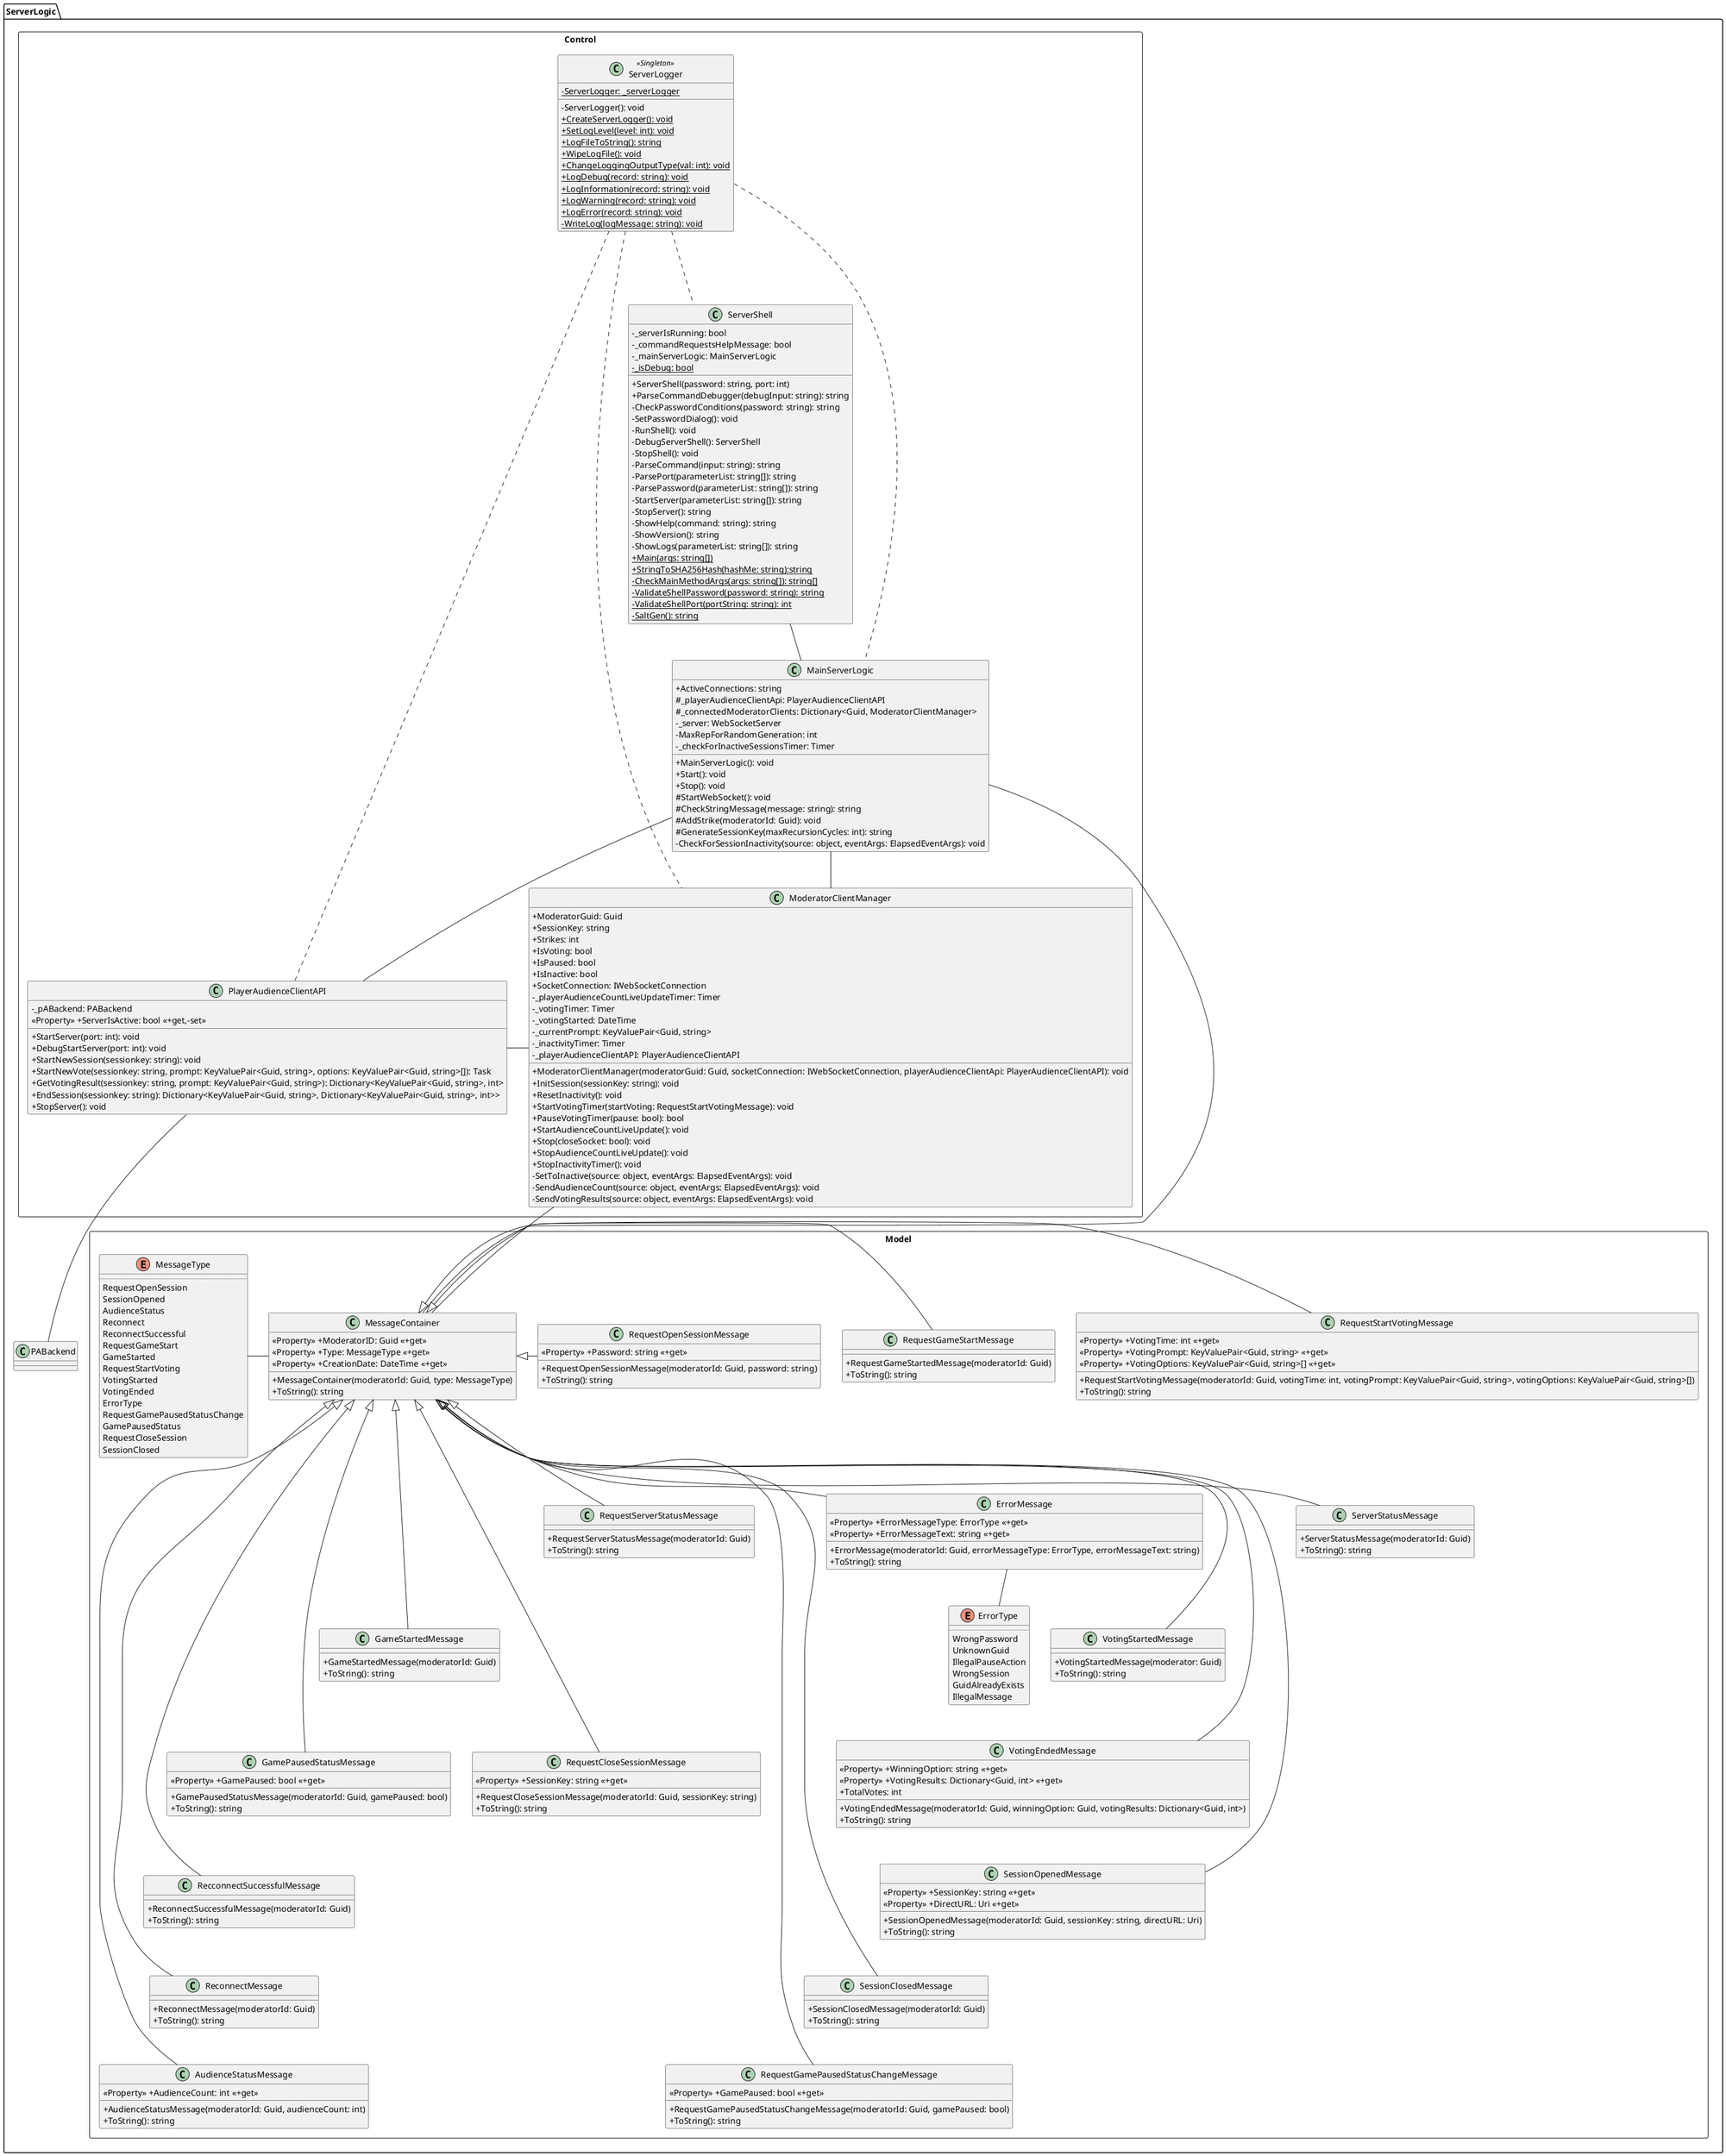 @startuml

skinparam classAttributeIconSize 0

package "ServerLogic" {
   
    package "Model" <<Rectangle>>{
    class "MessageContainer" as messCont {
      {field} <<Property>> +ModeratorID: Guid <<+get>>
      {field} <<Property>> +Type: MessageType <<+get>>
      {field} <<Property>> +CreationDate: DateTime <<+get>>
      {method} +MessageContainer(moderatorId: Guid, type: MessageType)
      {method} +ToString(): string
    }

    class "AudienceStatusMessage" as audStatMess {
      {field} <<Property>> +AudienceCount: int <<+get>>
      {method} +AudienceStatusMessage(moderatorId: Guid, audienceCount: int)
      {method} +ToString(): string
    }

    class "ErrorMessage" as errMess{
      {field} <<Property>> +ErrorMessageType: ErrorType <<+get>>
      {field} <<Property>> +ErrorMessageText: string <<+get>>
      {method} +ErrorMessage(moderatorId: Guid, errorMessageType: ErrorType, errorMessageText: string)
      {method} +ToString(): string
    }

    class "GamePausedStatusMessage" as gaPaStatMess{
      {field} <<Property>> +GamePaused: bool <<+get>>
      {method} +GamePausedStatusMessage(moderatorId: Guid, gamePaused: bool)
      {method} +ToString(): string
    }

    class "GameStartedMessage" as gaStartMess{
      {method} +GameStartedMessage(moderatorId: Guid)
      {method} +ToString(): string
    }

    class "ReconnectMessage" as reconnMess{
      {method} +ReconnectMessage(moderatorId: Guid)
      {method} +ToString(): string
    }

    class "RecconnectSuccessfulMessage" as reconnSuccMess{
      {method} +ReconnectSuccessfulMessage(moderatorId: Guid)
      {method} +ToString(): string
    }

    class "RequestCloseSessionMessage" as reqCloseSessMess{
      {field} <<Property>> +SessionKey: string <<+get>>
      {method} +RequestCloseSessionMessage(moderatorId: Guid, sessionKey: string)
      {method} +ToString(): string
    }

    class "RequestGamePausedStatusChangeMessage" as reqGaPaStatMess{
      {field} <<Property>> +GamePaused: bool <<+get>>
      {method} +RequestGamePausedStatusChangeMessage(moderatorId: Guid, gamePaused: bool)
      {method} +ToString(): string
    }

    class "RequestGameStartMessage" as reqGaStartMess{
      {method} +RequestGameStartedMessage(moderatorId: Guid)
      {method} +ToString(): string
    }

    class "RequestOpenSessionMessage" as reqOpSessMess{
      {field} <<Property>> +Password: string <<+get>>
      {method} +RequestOpenSessionMessage(moderatorId: Guid, password: string)
      {method} +ToString(): string
    }

    class "RequestServerStatusMessage" as reqServStatMess{
      {method} +RequestServerStatusMessage(moderatorId: Guid)
      {method} +ToString(): string
    }

    class "RequestStartVotingMessage" as reqStartVotMess{
      {field} <<Property>> +VotingTime: int <<+get>>
      {field} <<Property>> +VotingPrompt: KeyValuePair<Guid, string> <<+get>>
      {field} <<Property>> +VotingOptions: KeyValuePair<Guid, string>[] <<+get>>
      {method} +RequestStartVotingMessage(moderatorId: Guid, votingTime: int, votingPrompt: KeyValuePair<Guid, string>, votingOptions: KeyValuePair<Guid, string>[])
      {method} +ToString(): string
    }

    class "ServerStatusMessage" as servStatMess{
      {method} +ServerStatusMessage(moderatorId: Guid)
      {method} +ToString(): string
    }

    class "SessionClosedMessage" as sessClosedMess{
      {method} +SessionClosedMessage(moderatorId: Guid)
      {method} +ToString(): string
    }

    class "SessionOpenedMessage" as sessOpMess{
      {field} <<Property>> +SessionKey: string <<+get>>
      {field} <<Property>> +DirectURL: Uri <<+get>>
      {method} +SessionOpenedMessage(moderatorId: Guid, sessionKey: string, directURL: Uri)
      {method} +ToString(): string
    }

    class "VotingEndedMessage" as votEndMess{
      {field} <<Property>> +WinningOption: string <<+get>>
      {field} <<Property>> +VotingResults: Dictionary<Guid, int> <<+get>>
      {field} +TotalVotes: int
      {method} +VotingEndedMessage(moderatorId: Guid, winningOption: Guid, votingResults: Dictionary<Guid, int>)
      {method} +ToString(): string
    }

    class "VotingStartedMessage" as votStartMess{
      {method} +VotingStartedMessage(moderator: Guid)
      {method} +ToString(): string
    }

    skinparam enum{
      BackgroundColor Wheat
      BorderColor Wheat
    }

    enum "ErrorType" as errorType {
      ..
      WrongPassword
      UnknownGuid
      IllegalPauseAction
      WrongSession
      GuidAlreadyExists
      IllegalMessage
    }

    enum "MessageType" as messType{
      ..
      RequestOpenSession
      SessionOpened
      AudienceStatus
      Reconnect
      ReconnectSuccessful
      RequestGameStart
      GameStarted
      RequestStartVoting
      VotingStarted
      VotingEnded
      ErrorType
      RequestGamePausedStatusChange
      GamePausedStatus
      RequestCloseSession
      SessionClosed
    }
  }


  package "Control" <<Rectangle>>{
    class "ServerShell" as ss {
      {field} -_serverIsRunning: bool
      {field} -_commandRequestsHelpMessage: bool
      {field} -_mainServerLogic: MainServerLogic
      {static} -_isDebug: bool 
      {method} +ServerShell(password: string, port: int)
      {method} +ParseCommandDebugger(debugInput: string): string
      {method} -CheckPasswordConditions(password: string): string
      {method} -SetPasswordDialog(): void
      {method} -RunShell(): void
      {method} -DebugServerShell(): ServerShell
      {method} -StopShell(): void
      {method} -ParseCommand(input: string): string
      {method} -ParsePort(parameterList: string[]): string
      {method} -ParsePassword(parameterList: string[]): string
      {method} -StartServer(parameterList: string[]): string
      {method} -StopServer(): string
      {method} -ShowHelp(command: string): string
      {method} -ShowVersion(): string
      {method} -ShowLogs(parameterList: string[]): string 
      {static} +Main(args: string[])
      {static} +StringToSHA256Hash(hashMe: string):string
      {static} -CheckMainMethodArgs(args: string[]): string[]
      {static} -ValidateShellPassword(password: string): string
      {static} -ValidateShellPort(portString: string): int
      {static} -SaltGen(): string
    }

    class "ModeratorClientManager" as cm {
      {field} +ModeratorGuid: Guid
      {field} +SessionKey: string
      {field} +Strikes: int
      {field} +IsVoting: bool
      {field} +IsPaused: bool
      {field} +IsInactive: bool
      {field} +SocketConnection: IWebSocketConnection
      {field} -_playerAudienceCountLiveUpdateTimer: Timer
      {field} -_votingTimer: Timer
      {field} -_votingStarted: DateTime
      {field} -_currentPrompt: KeyValuePair<Guid, string>
      {field} -_inactivityTimer: Timer
      {field} -_playerAudienceClientAPI: PlayerAudienceClientAPI
      {method} +ModeratorClientManager(moderatorGuid: Guid, socketConnection: IWebSocketConnection, playerAudienceClientApi: PlayerAudienceClientAPI): void
      {method} +InitSession(sessionKey: string): void
      {method} +ResetInactivity(): void
      {method} +StartVotingTimer(startVoting: RequestStartVotingMessage): void
      {method} +PauseVotingTimer(pause: bool): bool
      {method} +StartAudienceCountLiveUpdate(): void
      {method} +Stop(closeSocket: bool): void
      {method} +StopAudienceCountLiveUpdate(): void
      {method} +StopInactivityTimer(): void
      {method} -SetToInactive(source: object, eventArgs: ElapsedEventArgs): void
      {method} -SendAudienceCount(source: object, eventArgs: ElapsedEventArgs): void
      {method} -SendVotingResults(source: object, eventArgs: ElapsedEventArgs): void
    }    

    class "MainServerLogic" as msl {
      {field} +ActiveConnections: string
      {field} #_playerAudienceClientApi: PlayerAudienceClientAPI
      {field} #_connectedModeratorClients: Dictionary<Guid, ModeratorClientManager>
      {field} -_server: WebSocketServer
      {field} -MaxRepForRandomGeneration: int
      {field} -_checkForInactiveSessionsTimer: Timer
      {method} +MainServerLogic(): void
      {method} +Start(): void
      {method} +Stop(): void
      {method} #StartWebSocket(): void
      {method} #CheckStringMessage(message: string): string
      {method} #AddStrike(moderatorId: Guid): void
      {method} #GenerateSessionKey(maxRecursionCycles: int): string
      {method} -CheckForSessionInactivity(source: object, eventArgs: ElapsedEventArgs): void 
    }

    class "PlayerAudienceClientAPI" as api {
        {field} -_pABackend: PABackend
        <<Property>> +ServerIsActive: bool <<+get,-set>>
        {method} +StartServer(port: int): void
        {method} +DebugStartServer(port: int): void
        {method} +StartNewSession(sessionkey: string): void
        {method} +StartNewVote(sessionkey: string, prompt: KeyValuePair<Guid, string>, options: KeyValuePair<Guid, string>[]): Task
        {method} +GetVotingResult(sessionkey: string, prompt: KeyValuePair<Guid, string>): Dictionary<KeyValuePair<Guid, string>, int>
        {method} +EndSession(sessionkey: string): Dictionary<KeyValuePair<Guid, string>, Dictionary<KeyValuePair<Guid, string>, int>>
        {method} +StopServer(): void
    }

    class "ServerLogger" as sl <<Singleton>> {
      {static} -ServerLogger: _serverLogger
      {method} -ServerLogger(): void
      {static} +CreateServerLogger(): void
      {static} +SetLogLevel(level: int): void
      {static} +LogFileToString(): string
      {static} +WipeLogFile(): void
      {static} +ChangeLoggingOutputType(val: int): void
      {static} +LogDebug(record: string): void
      {static} +LogInformation(record: string): void
      {static} +LogWarning(record: string): void
      {static} +LogError(record: string): void
      {static} -WriteLog(logMessage: string): void
    }
  }
  
  ss -- msl
  api - cm
  msl - cm
  msl -down- api
  sl ... cm
  sl ... msl
  sl ... api
  sl ... ss
  api -- PABackend
  msl -- messCont
  cm -- messCont
  messCont <|- audStatMess
  messCont <|- gaPaStatMess
  messCont <|- gaStartMess
  messCont <|- reconnMess
  messCont <|- reconnSuccMess
  messCont <|- reqCloseSessMess
  messCont <|- reqGaPaStatMess
  messCont <|- reqGaStartMess
  messCont <|- reqOpSessMess
  messCont <|- reqServStatMess
  messCont <|- reqStartVotMess
  messCont <|- servStatMess
  messCont <|- sessClosedMess
  messCont <|- sessOpMess
  messCont <|- votEndMess
  messCont <|- votStartMess
  messCont <|-down- errMess
  messCont -left- messType
  errMess -down- errorType

  votStartMess -[hidden]- votEndMess
  votEndMess -[hidden]- sessOpMess
  sessOpMess -[hidden]- sessClosedMess
  sessClosedMess -[hidden]- reqGaPaStatMess
  reqCloseSessMess -[hidden]- reconnSuccMess
  reconnSuccMess -[hidden]- reconnMess
  servStatMess -[hidden]- reqStartVotMess
  reqStartVotMess -[hidden]-reqServStatMess
  reqServStatMess -[hidden]- gaStartMess
  gaStartMess -[hidden]-gaPaStatMess
  reconnMess -[hidden]- audStatMess
  reqStartVotMess -[hidden]- servStatMess
  servStatMess -[hidden]- votStartMess
  votStartMess -[hidden]-reqCloseSessMess

  
}

@enduml
